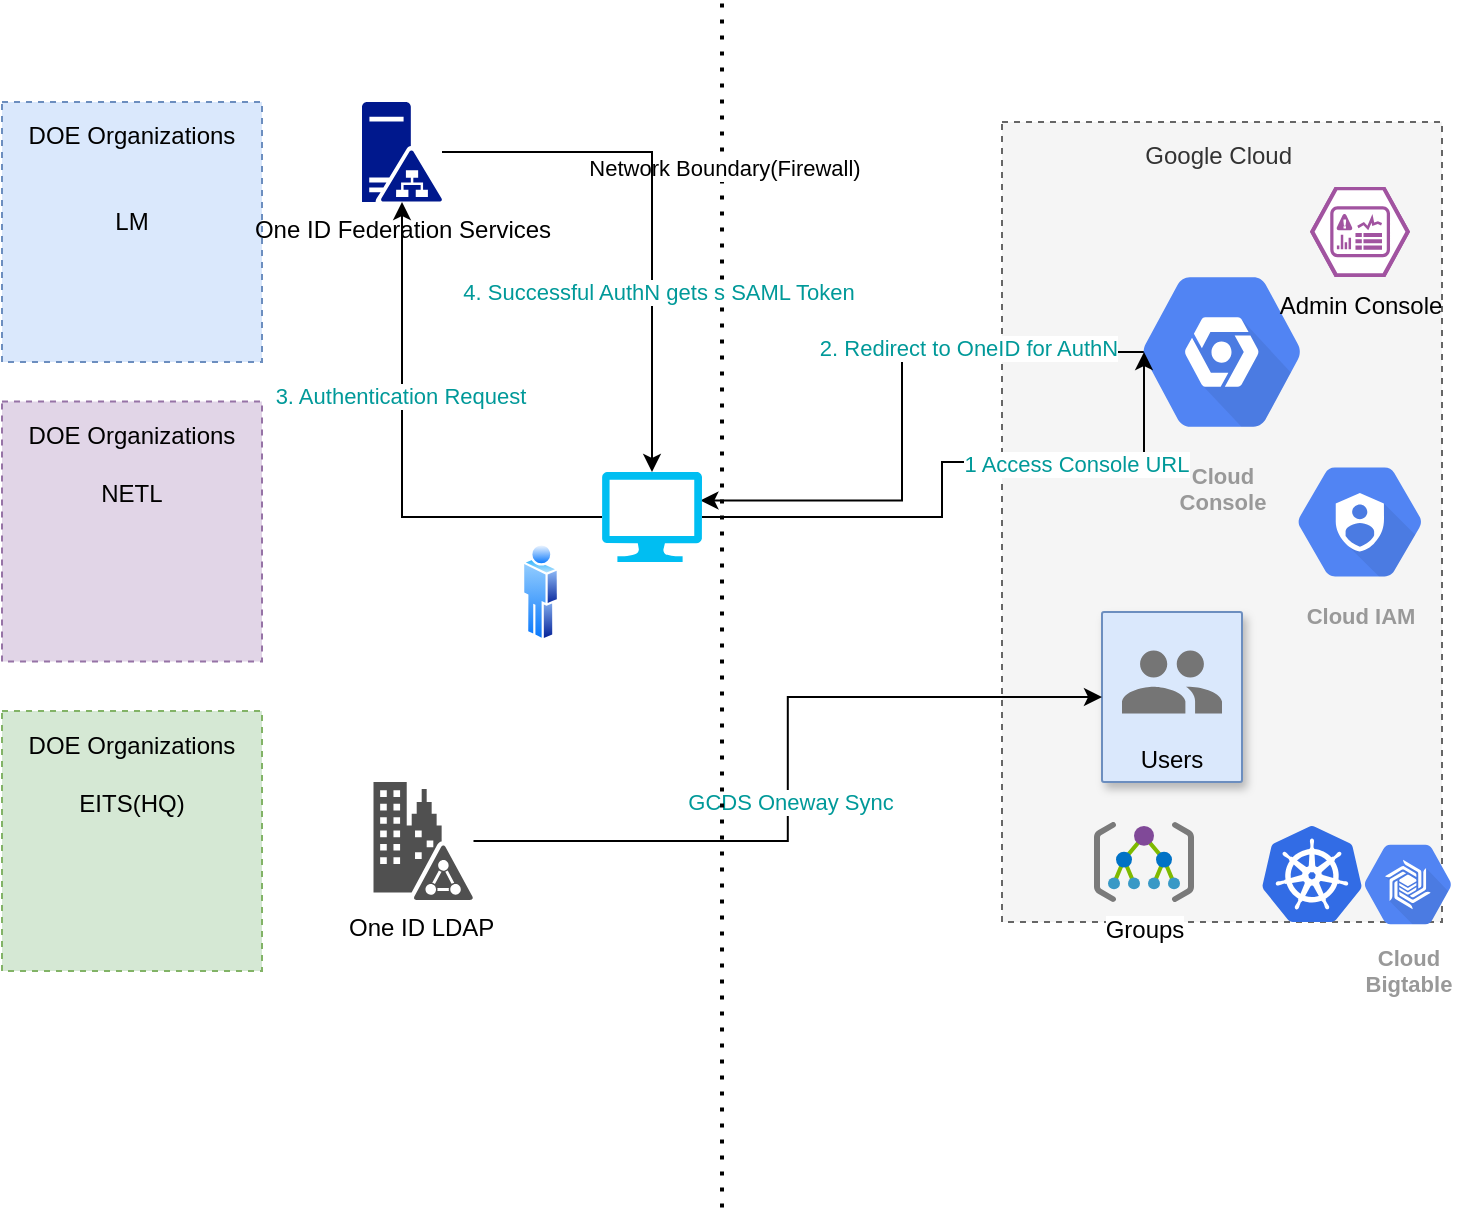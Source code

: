 <mxfile version="14.6.10" type="github">
  <diagram id="PAdfL6VN2EhejQQq1YbZ" name="Page-1">
    <mxGraphModel dx="1038" dy="545" grid="1" gridSize="10" guides="1" tooltips="1" connect="1" arrows="1" fold="1" page="1" pageScale="1" pageWidth="850" pageHeight="1100" math="0" shadow="0">
      <root>
        <mxCell id="0" />
        <mxCell id="1" parent="0" />
        <mxCell id="TzUtRcMb0uJwbtIcXtYQ-21" value="Google Cloud&amp;nbsp;" style="outlineConnect=0;html=1;whiteSpace=wrap;fontSize=12;fontStyle=0;strokeColor=#666666;fillColor=#f5f5f5;verticalAlign=top;align=center;fontColor=#333333;dashed=1;spacingTop=3;" parent="1" vertex="1">
          <mxGeometry x="580" y="180" width="220" height="400" as="geometry" />
        </mxCell>
        <mxCell id="TzUtRcMb0uJwbtIcXtYQ-1" value="Cloud IAM" style="html=1;fillColor=#5184F3;strokeColor=none;verticalAlign=top;labelPosition=center;verticalLabelPosition=bottom;align=center;spacingTop=-6;fontSize=11;fontStyle=1;fontColor=#999999;shape=mxgraph.gcp2.hexIcon;prIcon=cloud_iam" parent="1" vertex="1">
          <mxGeometry x="712" y="340" width="94" height="80" as="geometry" />
        </mxCell>
        <mxCell id="TzUtRcMb0uJwbtIcXtYQ-3" value="Users" style="strokeColor=#6c8ebf;shadow=1;strokeWidth=1;rounded=1;absoluteArcSize=1;arcSize=2;labelPosition=center;verticalLabelPosition=middle;align=center;verticalAlign=bottom;spacingLeft=0;fontSize=12;whiteSpace=wrap;spacingBottom=2;fillColor=#dae8fc;" parent="1" vertex="1">
          <mxGeometry x="630" y="425" width="70" height="85" as="geometry" />
        </mxCell>
        <mxCell id="TzUtRcMb0uJwbtIcXtYQ-4" value="" style="dashed=0;connectable=0;html=1;fillColor=#757575;strokeColor=none;shape=mxgraph.gcp2.users;part=1;" parent="TzUtRcMb0uJwbtIcXtYQ-3" vertex="1">
          <mxGeometry x="0.5" width="50" height="31.5" relative="1" as="geometry">
            <mxPoint x="-25" y="19.25" as="offset" />
          </mxGeometry>
        </mxCell>
        <mxCell id="TzUtRcMb0uJwbtIcXtYQ-22" value="DOE Organizations&lt;br&gt;&lt;br&gt;&lt;br&gt;LM" style="outlineConnect=0;html=1;whiteSpace=wrap;fontSize=12;fontStyle=0;strokeColor=#6c8ebf;fillColor=#dae8fc;verticalAlign=top;align=center;dashed=1;spacingTop=3;" parent="1" vertex="1">
          <mxGeometry x="80" y="170" width="130" height="130" as="geometry" />
        </mxCell>
        <mxCell id="TzUtRcMb0uJwbtIcXtYQ-23" value="DOE Organizations&lt;br&gt;&lt;br&gt;NETL" style="outlineConnect=0;html=1;whiteSpace=wrap;fontSize=12;fontStyle=0;strokeColor=#9673a6;fillColor=#e1d5e7;verticalAlign=top;align=center;dashed=1;spacingTop=3;" parent="1" vertex="1">
          <mxGeometry x="80" y="319.75" width="130" height="130" as="geometry" />
        </mxCell>
        <mxCell id="TzUtRcMb0uJwbtIcXtYQ-24" value="DOE Organizations&lt;br&gt;&lt;br&gt;EITS(HQ)" style="outlineConnect=0;html=1;whiteSpace=wrap;fontSize=12;fontStyle=0;strokeColor=#82b366;fillColor=#d5e8d4;verticalAlign=top;align=center;dashed=1;spacingTop=3;" parent="1" vertex="1">
          <mxGeometry x="80" y="474.5" width="130" height="130" as="geometry" />
        </mxCell>
        <mxCell id="TzUtRcMb0uJwbtIcXtYQ-25" value="Groups" style="aspect=fixed;html=1;points=[];align=center;image;fontSize=12;image=img/lib/mscae/Management_Groups.svg;" parent="1" vertex="1">
          <mxGeometry x="626" y="530" width="50" height="40" as="geometry" />
        </mxCell>
        <mxCell id="KueMOoC9e1tc7Dg8YHgg-23" style="edgeStyle=orthogonalEdgeStyle;rounded=0;orthogonalLoop=1;jettySize=auto;html=1;entryX=0.984;entryY=0.316;entryDx=0;entryDy=0;entryPerimeter=0;exitX=0.175;exitY=0.5;exitDx=0;exitDy=0;exitPerimeter=0;" edge="1" parent="1" source="TzUtRcMb0uJwbtIcXtYQ-26" target="KueMOoC9e1tc7Dg8YHgg-17">
          <mxGeometry relative="1" as="geometry" />
        </mxCell>
        <mxCell id="KueMOoC9e1tc7Dg8YHgg-27" value="2. Redirect to OneID for AuthN" style="edgeLabel;html=1;align=center;verticalAlign=middle;resizable=0;points=[];fontColor=#009999;" vertex="1" connectable="0" parent="KueMOoC9e1tc7Dg8YHgg-23">
          <mxGeometry x="-0.406" y="-2" relative="1" as="geometry">
            <mxPoint as="offset" />
          </mxGeometry>
        </mxCell>
        <mxCell id="TzUtRcMb0uJwbtIcXtYQ-26" value="Cloud&#xa;Console" style="html=1;fillColor=#5184F3;strokeColor=none;verticalAlign=top;labelPosition=center;verticalLabelPosition=bottom;align=center;spacingTop=-6;fontSize=11;fontStyle=1;fontColor=#999999;shape=mxgraph.gcp2.hexIcon;prIcon=placeholder" parent="1" vertex="1">
          <mxGeometry x="630" y="240" width="120" height="110" as="geometry" />
        </mxCell>
        <mxCell id="TzUtRcMb0uJwbtIcXtYQ-27" value="Admin Console" style="verticalLabelPosition=bottom;html=1;fillColor=#A153A0;strokeColor=#ffffff;verticalAlign=top;align=center;points=[[0,0.5,0],[0.125,0.25,0],[0.25,0,0],[0.5,0,0],[0.75,0,0],[0.875,0.25,0],[1,0.5,0],[0.875,0.75,0],[0.75,1,0],[0.5,1,0],[0.125,0.75,0]];pointerEvents=1;shape=mxgraph.cisco_safe.compositeIcon;bgIcon=mxgraph.cisco_safe.design.blank_device;resIcon=mxgraph.cisco_safe.design.mgmt_console_2;" parent="1" vertex="1">
          <mxGeometry x="734" y="212.5" width="50" height="45" as="geometry" />
        </mxCell>
        <mxCell id="KueMOoC9e1tc7Dg8YHgg-30" style="edgeStyle=orthogonalEdgeStyle;rounded=0;orthogonalLoop=1;jettySize=auto;html=1;fontColor=#009999;" edge="1" parent="1" source="KueMOoC9e1tc7Dg8YHgg-2" target="TzUtRcMb0uJwbtIcXtYQ-3">
          <mxGeometry relative="1" as="geometry" />
        </mxCell>
        <mxCell id="KueMOoC9e1tc7Dg8YHgg-31" value="GCDS Oneway Sync" style="edgeLabel;html=1;align=center;verticalAlign=middle;resizable=0;points=[];fontColor=#009999;" vertex="1" connectable="0" parent="KueMOoC9e1tc7Dg8YHgg-30">
          <mxGeometry x="-0.086" y="-1" relative="1" as="geometry">
            <mxPoint as="offset" />
          </mxGeometry>
        </mxCell>
        <mxCell id="KueMOoC9e1tc7Dg8YHgg-2" value="One ID LDAP&amp;nbsp;" style="pointerEvents=1;shadow=0;dashed=0;html=1;strokeColor=none;fillColor=#505050;labelPosition=center;verticalLabelPosition=bottom;verticalAlign=top;outlineConnect=0;align=center;shape=mxgraph.office.concepts.on_premises_directory;" vertex="1" parent="1">
          <mxGeometry x="265.75" y="510" width="50" height="59" as="geometry" />
        </mxCell>
        <mxCell id="KueMOoC9e1tc7Dg8YHgg-6" value="" style="aspect=fixed;html=1;points=[];align=center;image;fontSize=12;image=img/lib/mscae/Kubernetes.svg;" vertex="1" parent="1">
          <mxGeometry x="710" y="532" width="50" height="48" as="geometry" />
        </mxCell>
        <mxCell id="KueMOoC9e1tc7Dg8YHgg-9" value="Cloud&#xa;Bigtable" style="html=1;fillColor=#5184F3;strokeColor=none;verticalAlign=top;labelPosition=center;verticalLabelPosition=bottom;align=center;spacingTop=-6;fontSize=11;fontStyle=1;fontColor=#999999;shape=mxgraph.gcp2.hexIcon;prIcon=cloud_bigtable" vertex="1" parent="1">
          <mxGeometry x="750" y="532" width="66" height="58.5" as="geometry" />
        </mxCell>
        <mxCell id="KueMOoC9e1tc7Dg8YHgg-10" value="" style="endArrow=none;dashed=1;html=1;dashPattern=1 3;strokeWidth=2;rounded=0;edgeStyle=orthogonalEdgeStyle;" edge="1" parent="1">
          <mxGeometry width="50" height="50" relative="1" as="geometry">
            <mxPoint x="440" y="722.8" as="sourcePoint" />
            <mxPoint x="440" y="120" as="targetPoint" />
          </mxGeometry>
        </mxCell>
        <mxCell id="KueMOoC9e1tc7Dg8YHgg-11" value="Network Boundary(Firewall)" style="edgeLabel;html=1;align=center;verticalAlign=middle;resizable=0;points=[];" vertex="1" connectable="0" parent="KueMOoC9e1tc7Dg8YHgg-10">
          <mxGeometry x="0.726" y="-1" relative="1" as="geometry">
            <mxPoint as="offset" />
          </mxGeometry>
        </mxCell>
        <mxCell id="KueMOoC9e1tc7Dg8YHgg-12" value="" style="aspect=fixed;perimeter=ellipsePerimeter;html=1;align=center;shadow=0;dashed=0;spacingTop=3;image;image=img/lib/active_directory/user.svg;" vertex="1" parent="1">
          <mxGeometry x="340" y="390" width="18.5" height="50" as="geometry" />
        </mxCell>
        <mxCell id="KueMOoC9e1tc7Dg8YHgg-19" style="edgeStyle=orthogonalEdgeStyle;rounded=0;orthogonalLoop=1;jettySize=auto;html=1;entryX=0.175;entryY=0.5;entryDx=0;entryDy=0;entryPerimeter=0;" edge="1" parent="1" source="KueMOoC9e1tc7Dg8YHgg-17" target="TzUtRcMb0uJwbtIcXtYQ-26">
          <mxGeometry relative="1" as="geometry">
            <Array as="points">
              <mxPoint x="550" y="378" />
              <mxPoint x="550" y="350" />
              <mxPoint x="651" y="350" />
            </Array>
          </mxGeometry>
        </mxCell>
        <mxCell id="KueMOoC9e1tc7Dg8YHgg-26" value="1 Access Console URL" style="edgeLabel;html=1;align=center;verticalAlign=middle;resizable=0;points=[];fontColor=#009999;" vertex="1" connectable="0" parent="KueMOoC9e1tc7Dg8YHgg-19">
          <mxGeometry x="0.414" y="-1" relative="1" as="geometry">
            <mxPoint as="offset" />
          </mxGeometry>
        </mxCell>
        <mxCell id="KueMOoC9e1tc7Dg8YHgg-24" style="edgeStyle=orthogonalEdgeStyle;rounded=0;orthogonalLoop=1;jettySize=auto;html=1;" edge="1" parent="1" source="KueMOoC9e1tc7Dg8YHgg-17" target="KueMOoC9e1tc7Dg8YHgg-21">
          <mxGeometry relative="1" as="geometry" />
        </mxCell>
        <mxCell id="KueMOoC9e1tc7Dg8YHgg-28" value="3. Authentication Request" style="edgeLabel;html=1;align=center;verticalAlign=middle;resizable=0;points=[];fontColor=#009999;" vertex="1" connectable="0" parent="KueMOoC9e1tc7Dg8YHgg-24">
          <mxGeometry x="0.251" y="1" relative="1" as="geometry">
            <mxPoint as="offset" />
          </mxGeometry>
        </mxCell>
        <mxCell id="KueMOoC9e1tc7Dg8YHgg-17" value="" style="verticalLabelPosition=bottom;html=1;verticalAlign=top;align=center;strokeColor=none;fillColor=#00BEF2;shape=mxgraph.azure.computer;pointerEvents=1;" vertex="1" parent="1">
          <mxGeometry x="380" y="355" width="50" height="45" as="geometry" />
        </mxCell>
        <mxCell id="KueMOoC9e1tc7Dg8YHgg-25" style="edgeStyle=orthogonalEdgeStyle;rounded=0;orthogonalLoop=1;jettySize=auto;html=1;entryX=0.5;entryY=0;entryDx=0;entryDy=0;entryPerimeter=0;" edge="1" parent="1" source="KueMOoC9e1tc7Dg8YHgg-21" target="KueMOoC9e1tc7Dg8YHgg-17">
          <mxGeometry relative="1" as="geometry" />
        </mxCell>
        <mxCell id="KueMOoC9e1tc7Dg8YHgg-29" value="4. Successful AuthN gets s SAML Token" style="edgeLabel;html=1;align=center;verticalAlign=middle;resizable=0;points=[];fontColor=#009999;" vertex="1" connectable="0" parent="KueMOoC9e1tc7Dg8YHgg-25">
          <mxGeometry x="0.316" y="3" relative="1" as="geometry">
            <mxPoint as="offset" />
          </mxGeometry>
        </mxCell>
        <mxCell id="KueMOoC9e1tc7Dg8YHgg-21" value="One ID Federation Services" style="aspect=fixed;pointerEvents=1;shadow=0;dashed=0;html=1;strokeColor=none;labelPosition=center;verticalLabelPosition=bottom;verticalAlign=top;align=center;fillColor=#00188D;shape=mxgraph.mscae.enterprise.ad_fs" vertex="1" parent="1">
          <mxGeometry x="260" y="170" width="40" height="50" as="geometry" />
        </mxCell>
      </root>
    </mxGraphModel>
  </diagram>
</mxfile>
